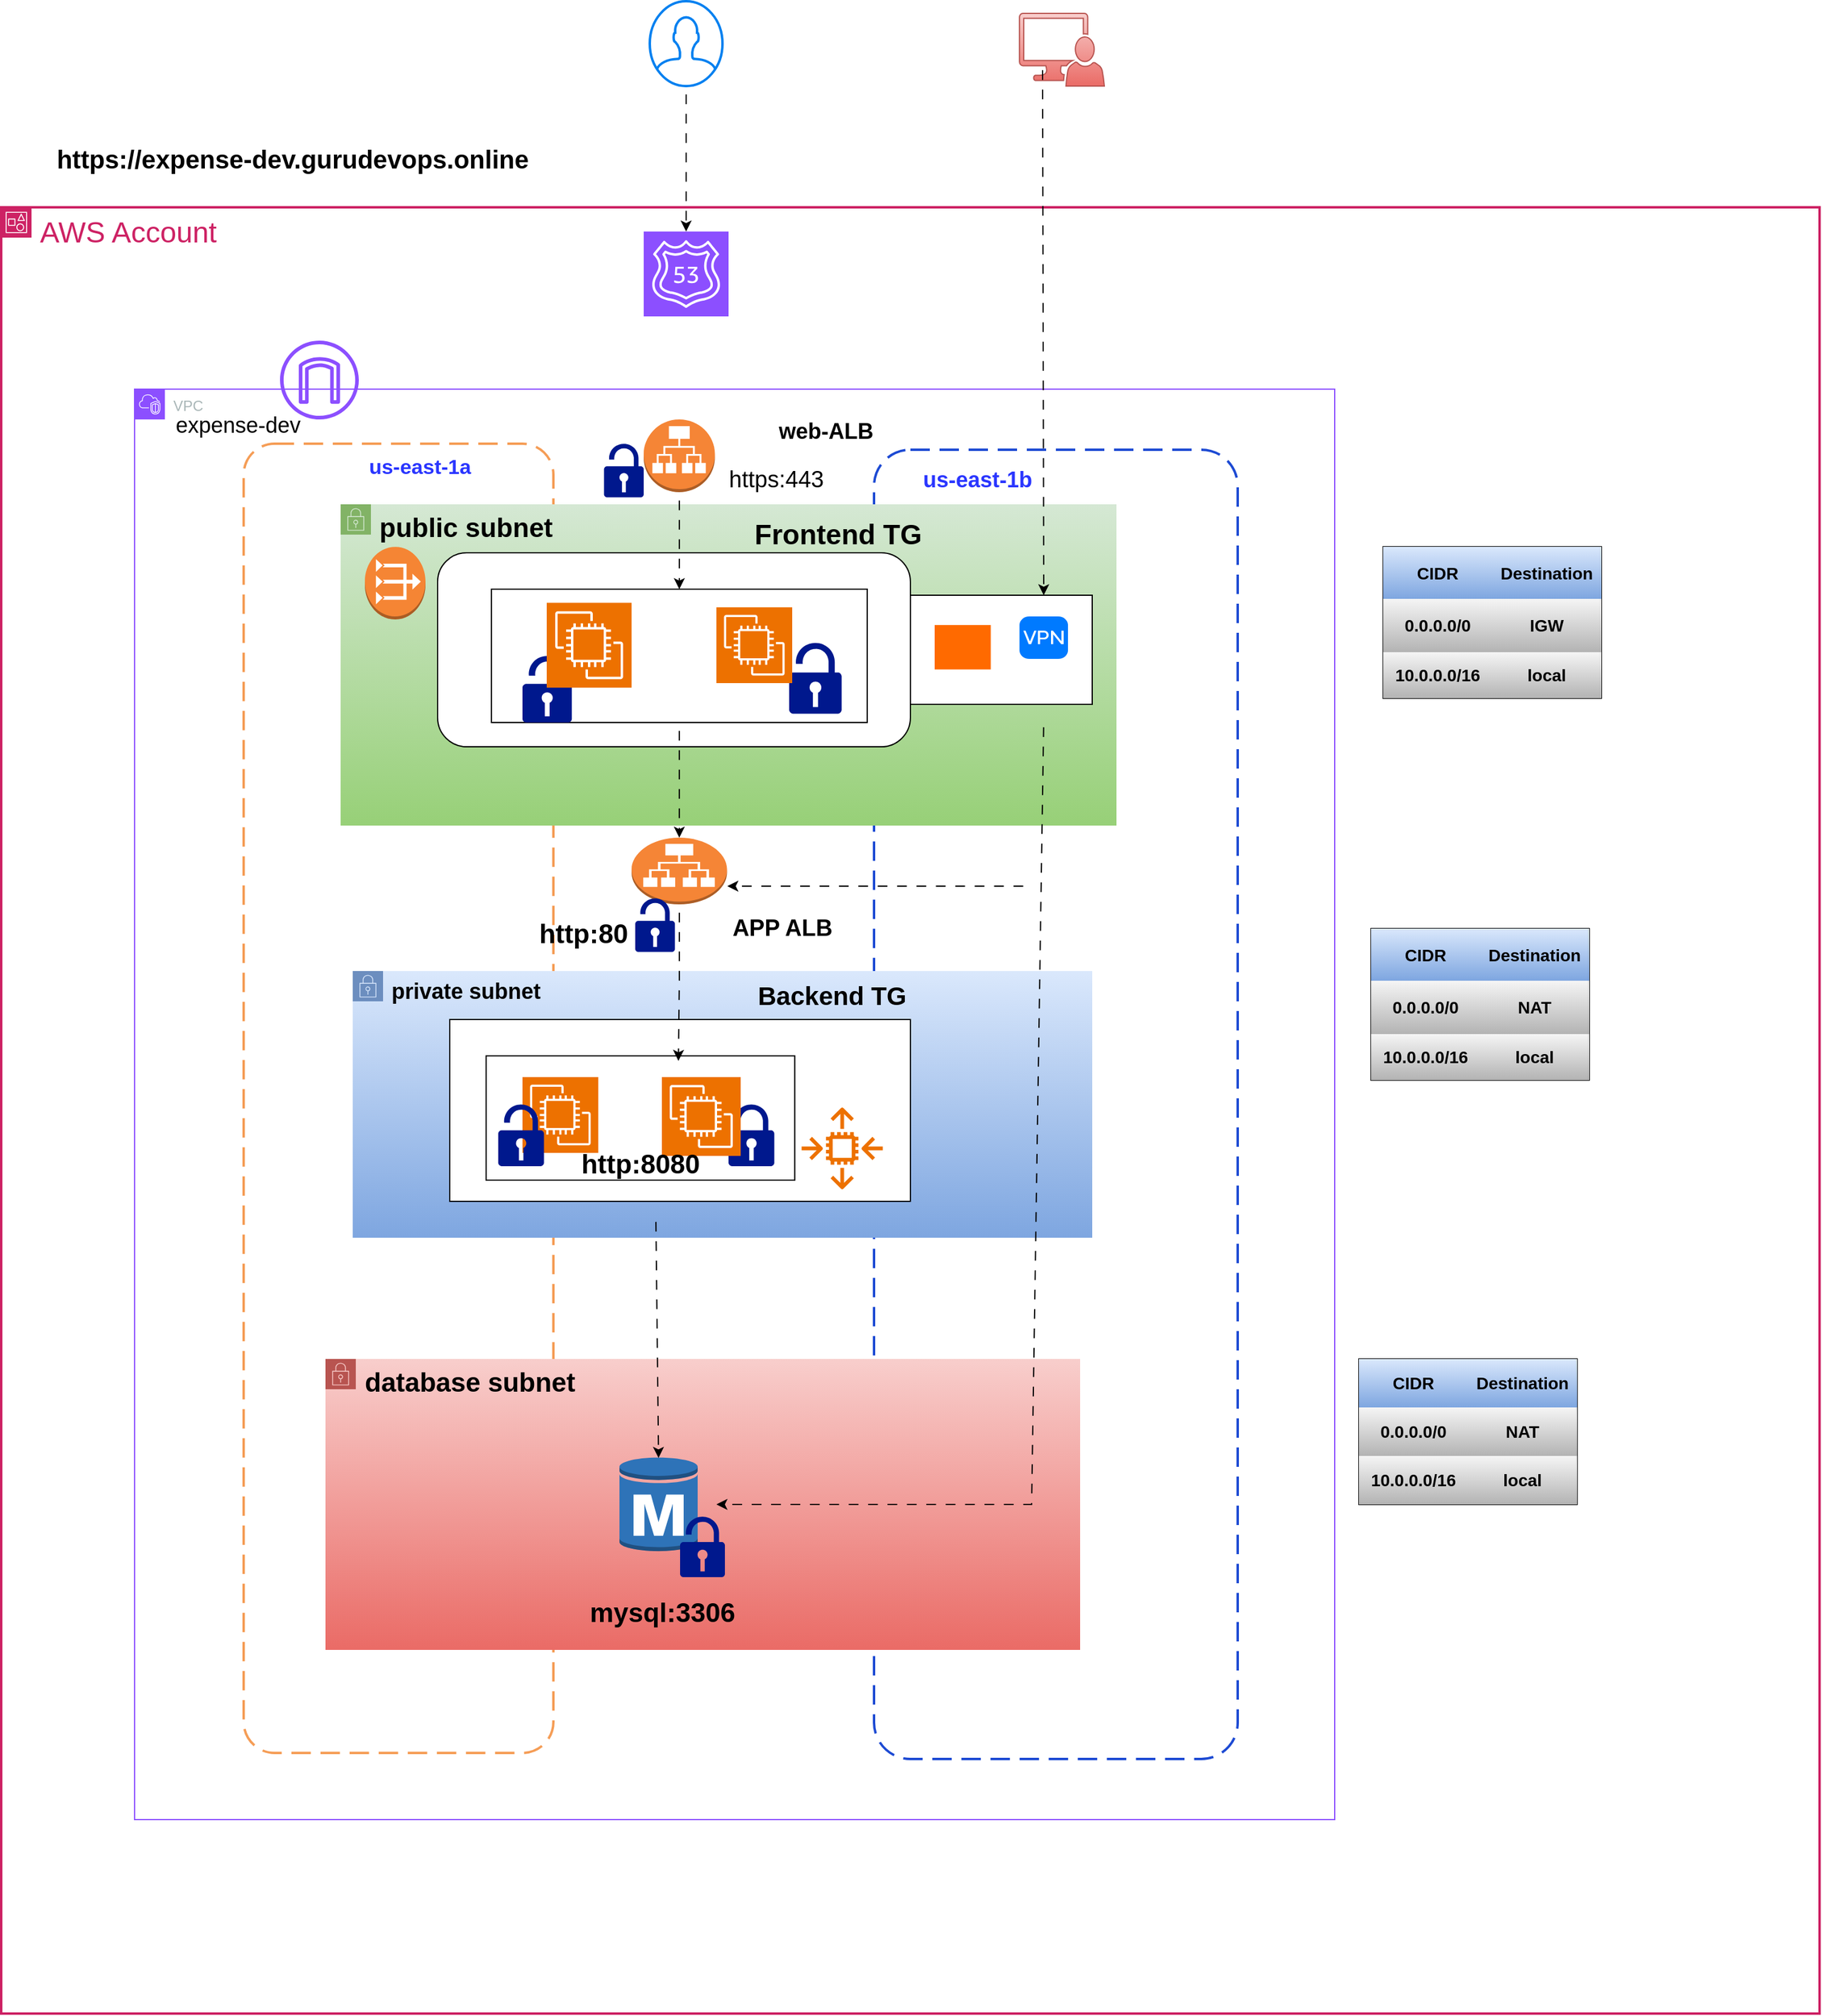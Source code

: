 <mxfile version="26.2.15">
  <diagram name="Page-1" id="vp1nK5lEmHjHC9K4giwZ">
    <mxGraphModel dx="4240" dy="2574" grid="1" gridSize="10" guides="1" tooltips="1" connect="1" arrows="1" fold="1" page="1" pageScale="1" pageWidth="850" pageHeight="1100" math="0" shadow="0">
      <root>
        <mxCell id="0" />
        <mxCell id="1" parent="0" />
        <mxCell id="snu1ZhS4cHu09ZBV1Wqe-69" value="" style="sketch=0;pointerEvents=1;shadow=0;dashed=0;html=1;strokeColor=#b85450;labelPosition=center;verticalLabelPosition=bottom;verticalAlign=top;align=center;fillColor=#f8cecc;shape=mxgraph.mscae.system_center.admin_console;gradientColor=#ea6b66;" parent="1" vertex="1">
          <mxGeometry x="-490" y="-880" width="70" height="60" as="geometry" />
        </mxCell>
        <mxCell id="DdtT8fx2l-fEaAFRYjGa-1" value="" style="html=1;verticalLabelPosition=bottom;align=center;labelBackgroundColor=#ffffff;verticalAlign=top;strokeWidth=2;strokeColor=#0080F0;shadow=0;dashed=0;shape=mxgraph.ios7.icons.user;" vertex="1" parent="1">
          <mxGeometry x="-795" y="-890" width="60" height="70" as="geometry" />
        </mxCell>
        <mxCell id="snu1ZhS4cHu09ZBV1Wqe-1" value="AWS Account" style="points=[[0,0],[0.25,0],[0.5,0],[0.75,0],[1,0],[1,0.25],[1,0.5],[1,0.75],[1,1],[0.75,1],[0.5,1],[0.25,1],[0,1],[0,0.75],[0,0.5],[0,0.25]];outlineConnect=0;gradientColor=none;html=1;whiteSpace=wrap;fontSize=24;fontStyle=0;container=1;pointerEvents=0;collapsible=0;recursiveResize=0;shape=mxgraph.aws4.group;grIcon=mxgraph.aws4.group_account;strokeColor=#CD2264;fillColor=none;verticalAlign=top;align=left;spacingLeft=30;fontColor=#CD2264;dashed=0;strokeWidth=2;" parent="1" vertex="1">
          <mxGeometry x="-1330" y="-720" width="1500" height="1490" as="geometry" />
        </mxCell>
        <mxCell id="snu1ZhS4cHu09ZBV1Wqe-2" value="VPC" style="points=[[0,0],[0.25,0],[0.5,0],[0.75,0],[1,0],[1,0.25],[1,0.5],[1,0.75],[1,1],[0.75,1],[0.5,1],[0.25,1],[0,1],[0,0.75],[0,0.5],[0,0.25]];outlineConnect=0;gradientColor=none;html=1;whiteSpace=wrap;fontSize=12;fontStyle=0;container=1;pointerEvents=0;collapsible=0;recursiveResize=0;shape=mxgraph.aws4.group;grIcon=mxgraph.aws4.group_vpc2;strokeColor=#8C4FFF;fillColor=none;verticalAlign=top;align=left;spacingLeft=30;fontColor=#AAB7B8;dashed=0;" parent="snu1ZhS4cHu09ZBV1Wqe-1" vertex="1">
          <mxGeometry x="110" y="150" width="990" height="1180" as="geometry" />
        </mxCell>
        <mxCell id="snu1ZhS4cHu09ZBV1Wqe-7" value="" style="rounded=1;arcSize=10;dashed=1;strokeColor=light-dark(#1d4ad3, #9a4e11);fillColor=none;gradientColor=none;dashPattern=8 4;strokeWidth=2;" parent="snu1ZhS4cHu09ZBV1Wqe-2" vertex="1">
          <mxGeometry x="610" y="50" width="300" height="1080" as="geometry" />
        </mxCell>
        <mxCell id="snu1ZhS4cHu09ZBV1Wqe-6" value="" style="rounded=1;arcSize=10;dashed=1;strokeColor=#F59D56;fillColor=none;gradientColor=none;dashPattern=8 4;strokeWidth=2;" parent="snu1ZhS4cHu09ZBV1Wqe-2" vertex="1">
          <mxGeometry x="90" y="45" width="255.5" height="1080" as="geometry" />
        </mxCell>
        <mxCell id="snu1ZhS4cHu09ZBV1Wqe-11" value="&lt;font style=&quot;font-size: 18px;&quot;&gt;&lt;b&gt;private subnet&lt;/b&gt;&lt;/font&gt;" style="points=[[0,0],[0.25,0],[0.5,0],[0.75,0],[1,0],[1,0.25],[1,0.5],[1,0.75],[1,1],[0.75,1],[0.5,1],[0.25,1],[0,1],[0,0.75],[0,0.5],[0,0.25]];outlineConnect=0;html=1;whiteSpace=wrap;fontSize=12;fontStyle=0;container=1;pointerEvents=0;collapsible=0;recursiveResize=0;shape=mxgraph.aws4.group;grIcon=mxgraph.aws4.group_security_group;grStroke=0;strokeColor=#6c8ebf;fillColor=#dae8fc;verticalAlign=top;align=left;spacingLeft=30;dashed=0;gradientColor=#7ea6e0;" parent="snu1ZhS4cHu09ZBV1Wqe-2" vertex="1">
          <mxGeometry x="180" y="480" width="610" height="220" as="geometry" />
        </mxCell>
        <mxCell id="DdtT8fx2l-fEaAFRYjGa-29" value="" style="rounded=1;whiteSpace=wrap;html=1;arcSize=0;" vertex="1" parent="snu1ZhS4cHu09ZBV1Wqe-11">
          <mxGeometry x="80" y="40" width="380" height="150" as="geometry" />
        </mxCell>
        <mxCell id="snu1ZhS4cHu09ZBV1Wqe-76" value="" style="rounded=0;whiteSpace=wrap;html=1;" parent="snu1ZhS4cHu09ZBV1Wqe-11" vertex="1">
          <mxGeometry x="110" y="70" width="254.62" height="102.5" as="geometry" />
        </mxCell>
        <mxCell id="-DxOXhttkhe_J2SDbOk9-1" value="" style="sketch=0;aspect=fixed;pointerEvents=1;shadow=0;dashed=0;html=1;strokeColor=none;labelPosition=center;verticalLabelPosition=bottom;verticalAlign=top;align=center;fillColor=#00188D;shape=mxgraph.mscae.enterprise.lock_unlocked" parent="snu1ZhS4cHu09ZBV1Wqe-11" vertex="1">
          <mxGeometry x="310" y="110" width="37.74" height="51" as="geometry" />
        </mxCell>
        <mxCell id="-DxOXhttkhe_J2SDbOk9-6" value="" style="sketch=0;outlineConnect=0;fontColor=#232F3E;gradientColor=none;fillColor=#ED7100;strokeColor=none;dashed=0;verticalLabelPosition=bottom;verticalAlign=top;align=center;html=1;fontSize=12;fontStyle=0;aspect=fixed;pointerEvents=1;shape=mxgraph.aws4.auto_scaling2;" parent="snu1ZhS4cHu09ZBV1Wqe-11" vertex="1">
          <mxGeometry x="370" y="112.5" width="67.5" height="67.5" as="geometry" />
        </mxCell>
        <mxCell id="DdtT8fx2l-fEaAFRYjGa-32" value="" style="sketch=0;points=[[0,0,0],[0.25,0,0],[0.5,0,0],[0.75,0,0],[1,0,0],[0,1,0],[0.25,1,0],[0.5,1,0],[0.75,1,0],[1,1,0],[0,0.25,0],[0,0.5,0],[0,0.75,0],[1,0.25,0],[1,0.5,0],[1,0.75,0]];outlineConnect=0;fontColor=#232F3E;fillColor=#ED7100;strokeColor=#ffffff;dashed=0;verticalLabelPosition=bottom;verticalAlign=top;align=center;html=1;fontSize=12;fontStyle=0;aspect=fixed;shape=mxgraph.aws4.resourceIcon;resIcon=mxgraph.aws4.ec2;direction=south;" vertex="1" parent="snu1ZhS4cHu09ZBV1Wqe-11">
          <mxGeometry x="255" y="87.5" width="65" height="65" as="geometry" />
        </mxCell>
        <mxCell id="DdtT8fx2l-fEaAFRYjGa-49" value="" style="sketch=0;points=[[0,0,0],[0.25,0,0],[0.5,0,0],[0.75,0,0],[1,0,0],[0,1,0],[0.25,1,0],[0.5,1,0],[0.75,1,0],[1,1,0],[0,0.25,0],[0,0.5,0],[0,0.75,0],[1,0.25,0],[1,0.5,0],[1,0.75,0]];outlineConnect=0;fontColor=#232F3E;fillColor=#ED7100;strokeColor=#ffffff;dashed=0;verticalLabelPosition=bottom;verticalAlign=top;align=center;html=1;fontSize=12;fontStyle=0;aspect=fixed;shape=mxgraph.aws4.resourceIcon;resIcon=mxgraph.aws4.ec2;direction=south;" vertex="1" parent="snu1ZhS4cHu09ZBV1Wqe-11">
          <mxGeometry x="140" y="87.5" width="62.5" height="62.5" as="geometry" />
        </mxCell>
        <mxCell id="DdtT8fx2l-fEaAFRYjGa-51" value="" style="sketch=0;aspect=fixed;pointerEvents=1;shadow=0;dashed=0;html=1;strokeColor=none;labelPosition=center;verticalLabelPosition=bottom;verticalAlign=top;align=center;fillColor=#00188D;shape=mxgraph.mscae.enterprise.lock_unlocked" vertex="1" parent="snu1ZhS4cHu09ZBV1Wqe-11">
          <mxGeometry x="120" y="110" width="37.74" height="51" as="geometry" />
        </mxCell>
        <mxCell id="DdtT8fx2l-fEaAFRYjGa-87" value="&lt;b&gt;&lt;font style=&quot;font-size: 21px;&quot;&gt;Backend TG&lt;/font&gt;&lt;/b&gt;" style="text;html=1;align=center;verticalAlign=middle;resizable=0;points=[];autosize=1;strokeColor=none;fillColor=none;" vertex="1" parent="snu1ZhS4cHu09ZBV1Wqe-11">
          <mxGeometry x="320" width="150" height="40" as="geometry" />
        </mxCell>
        <mxCell id="DdtT8fx2l-fEaAFRYjGa-94" value="&lt;b&gt;&lt;font&gt;http:8080&lt;/font&gt;&lt;/b&gt;" style="text;html=1;align=center;verticalAlign=middle;resizable=0;points=[];autosize=1;strokeColor=none;fillColor=none;fontSize=22;" vertex="1" parent="snu1ZhS4cHu09ZBV1Wqe-11">
          <mxGeometry x="177.31" y="140" width="120" height="40" as="geometry" />
        </mxCell>
        <mxCell id="snu1ZhS4cHu09ZBV1Wqe-15" value="&lt;b&gt;&lt;font style=&quot;font-size: 22px;&quot;&gt;database subnet&lt;/font&gt;&lt;/b&gt;" style="points=[[0,0],[0.25,0],[0.5,0],[0.75,0],[1,0],[1,0.25],[1,0.5],[1,0.75],[1,1],[0.75,1],[0.5,1],[0.25,1],[0,1],[0,0.75],[0,0.5],[0,0.25]];outlineConnect=0;html=1;whiteSpace=wrap;fontSize=12;fontStyle=0;container=1;pointerEvents=0;collapsible=0;recursiveResize=0;shape=mxgraph.aws4.group;grIcon=mxgraph.aws4.group_security_group;grStroke=0;strokeColor=#b85450;fillColor=#f8cecc;verticalAlign=top;align=left;spacingLeft=30;dashed=0;gradientColor=#ea6b66;" parent="snu1ZhS4cHu09ZBV1Wqe-2" vertex="1">
          <mxGeometry x="157.5" y="800" width="622.5" height="240" as="geometry" />
        </mxCell>
        <mxCell id="snu1ZhS4cHu09ZBV1Wqe-58" value="" style="outlineConnect=0;dashed=0;verticalLabelPosition=bottom;verticalAlign=top;align=center;html=1;shape=mxgraph.aws3.rds_db_instance;fillColor=#2E73B8;gradientColor=none;" parent="snu1ZhS4cHu09ZBV1Wqe-15" vertex="1">
          <mxGeometry x="242.51" y="80" width="64.5" height="80" as="geometry" />
        </mxCell>
        <mxCell id="snu1ZhS4cHu09ZBV1Wqe-59" value="" style="sketch=0;aspect=fixed;pointerEvents=1;shadow=0;dashed=0;html=1;strokeColor=none;labelPosition=center;verticalLabelPosition=bottom;verticalAlign=top;align=center;fillColor=#00188D;shape=mxgraph.mscae.enterprise.lock_unlocked" parent="snu1ZhS4cHu09ZBV1Wqe-15" vertex="1">
          <mxGeometry x="292.5" y="130" width="37.01" height="50" as="geometry" />
        </mxCell>
        <mxCell id="DdtT8fx2l-fEaAFRYjGa-97" value="&lt;b&gt;&lt;font&gt;mysql:3306&lt;/font&gt;&lt;/b&gt;" style="text;html=1;align=center;verticalAlign=middle;resizable=0;points=[];autosize=1;strokeColor=none;fillColor=none;fontSize=22;" vertex="1" parent="snu1ZhS4cHu09ZBV1Wqe-15">
          <mxGeometry x="207.5" y="190" width="140" height="40" as="geometry" />
        </mxCell>
        <mxCell id="snu1ZhS4cHu09ZBV1Wqe-23" value="&lt;font style=&quot;font-size: 22px;&quot;&gt;&lt;b&gt;public subnet&lt;/b&gt;&lt;/font&gt;" style="points=[[0,0],[0.25,0],[0.5,0],[0.75,0],[1,0],[1,0.25],[1,0.5],[1,0.75],[1,1],[0.75,1],[0.5,1],[0.25,1],[0,1],[0,0.75],[0,0.5],[0,0.25]];outlineConnect=0;html=1;whiteSpace=wrap;fontSize=12;fontStyle=0;container=1;pointerEvents=0;collapsible=0;recursiveResize=0;shape=mxgraph.aws4.group;grIcon=mxgraph.aws4.group_security_group;grStroke=0;strokeColor=#82b366;fillColor=#d5e8d4;verticalAlign=top;align=left;spacingLeft=30;dashed=0;gradientColor=#97d077;" parent="snu1ZhS4cHu09ZBV1Wqe-2" vertex="1">
          <mxGeometry x="170" y="95" width="640" height="265" as="geometry" />
        </mxCell>
        <mxCell id="kfcINKmC6DD-zsqxnV2i-9" value="" style="rounded=1;whiteSpace=wrap;html=1;" parent="snu1ZhS4cHu09ZBV1Wqe-23" vertex="1">
          <mxGeometry x="80" y="40" width="390" height="160" as="geometry" />
        </mxCell>
        <mxCell id="2kR_Qco9Klz7t-7Ovfso-1" value="" style="outlineConnect=0;dashed=0;verticalLabelPosition=bottom;verticalAlign=top;align=center;html=1;shape=mxgraph.aws3.vpc_nat_gateway;fillColor=#F58534;gradientColor=none;" parent="snu1ZhS4cHu09ZBV1Wqe-23" vertex="1">
          <mxGeometry x="20" y="35.1" width="50" height="59.9" as="geometry" />
        </mxCell>
        <mxCell id="kfcINKmC6DD-zsqxnV2i-1" value="" style="rounded=0;whiteSpace=wrap;html=1;" parent="snu1ZhS4cHu09ZBV1Wqe-23" vertex="1">
          <mxGeometry x="124.38" y="70" width="310" height="110" as="geometry" />
        </mxCell>
        <mxCell id="DdtT8fx2l-fEaAFRYjGa-53" value="" style="sketch=0;aspect=fixed;pointerEvents=1;shadow=0;dashed=0;html=1;strokeColor=none;labelPosition=center;verticalLabelPosition=bottom;verticalAlign=top;align=center;fillColor=#00188D;shape=mxgraph.mscae.enterprise.lock_unlocked" vertex="1" parent="snu1ZhS4cHu09ZBV1Wqe-23">
          <mxGeometry x="150" y="125" width="40.7" height="55" as="geometry" />
        </mxCell>
        <mxCell id="DdtT8fx2l-fEaAFRYjGa-56" value="" style="sketch=0;aspect=fixed;pointerEvents=1;shadow=0;dashed=0;html=1;strokeColor=none;labelPosition=center;verticalLabelPosition=bottom;verticalAlign=top;align=center;fillColor=#00188D;shape=mxgraph.mscae.enterprise.lock_unlocked" vertex="1" parent="snu1ZhS4cHu09ZBV1Wqe-23">
          <mxGeometry x="370.0" y="114.25" width="43.29" height="58.5" as="geometry" />
        </mxCell>
        <mxCell id="DdtT8fx2l-fEaAFRYjGa-59" value="" style="sketch=0;points=[[0,0,0],[0.25,0,0],[0.5,0,0],[0.75,0,0],[1,0,0],[0,1,0],[0.25,1,0],[0.5,1,0],[0.75,1,0],[1,1,0],[0,0.25,0],[0,0.5,0],[0,0.75,0],[1,0.25,0],[1,0.5,0],[1,0.75,0]];outlineConnect=0;fontColor=#232F3E;fillColor=#ED7100;strokeColor=#ffffff;dashed=0;verticalLabelPosition=bottom;verticalAlign=top;align=center;html=1;fontSize=12;fontStyle=0;aspect=fixed;shape=mxgraph.aws4.resourceIcon;resIcon=mxgraph.aws4.ec2;direction=south;" vertex="1" parent="snu1ZhS4cHu09ZBV1Wqe-23">
          <mxGeometry x="170" y="81.25" width="70" height="70" as="geometry" />
        </mxCell>
        <mxCell id="DdtT8fx2l-fEaAFRYjGa-60" value="" style="sketch=0;points=[[0,0,0],[0.25,0,0],[0.5,0,0],[0.75,0,0],[1,0,0],[0,1,0],[0.25,1,0],[0.5,1,0],[0.75,1,0],[1,1,0],[0,0.25,0],[0,0.5,0],[0,0.75,0],[1,0.25,0],[1,0.5,0],[1,0.75,0]];outlineConnect=0;fontColor=#232F3E;fillColor=#ED7100;strokeColor=#ffffff;dashed=0;verticalLabelPosition=bottom;verticalAlign=top;align=center;html=1;fontSize=12;fontStyle=0;aspect=fixed;shape=mxgraph.aws4.resourceIcon;resIcon=mxgraph.aws4.ec2;direction=south;" vertex="1" parent="snu1ZhS4cHu09ZBV1Wqe-23">
          <mxGeometry x="310" y="85" width="62.5" height="62.5" as="geometry" />
        </mxCell>
        <mxCell id="DdtT8fx2l-fEaAFRYjGa-88" value="&lt;b&gt;&lt;font style=&quot;font-size: 23px;&quot;&gt;Frontend TG&lt;/font&gt;&lt;/b&gt;" style="text;html=1;align=center;verticalAlign=middle;resizable=0;points=[];autosize=1;strokeColor=none;fillColor=none;" vertex="1" parent="snu1ZhS4cHu09ZBV1Wqe-23">
          <mxGeometry x="330" y="5" width="160" height="40" as="geometry" />
        </mxCell>
        <mxCell id="snu1ZhS4cHu09ZBV1Wqe-74" value="&lt;b&gt;&lt;font style=&quot;font-size: 17px;&quot;&gt;us-east-1a&lt;/font&gt;&lt;/b&gt;" style="text;html=1;align=center;verticalAlign=middle;resizable=0;points=[];autosize=1;strokeColor=none;fillColor=none;fontColor=#2A36FF;" parent="snu1ZhS4cHu09ZBV1Wqe-2" vertex="1">
          <mxGeometry x="180" y="50" width="110" height="30" as="geometry" />
        </mxCell>
        <mxCell id="snu1ZhS4cHu09ZBV1Wqe-73" value="&lt;b&gt;&lt;font style=&quot;font-size: 18px;&quot;&gt;us-east-1b&lt;/font&gt;&lt;/b&gt;" style="text;html=1;align=center;verticalAlign=middle;resizable=0;points=[];autosize=1;strokeColor=none;fillColor=none;fontColor=#2A36FF;" parent="snu1ZhS4cHu09ZBV1Wqe-2" vertex="1">
          <mxGeometry x="640" y="55" width="110" height="40" as="geometry" />
        </mxCell>
        <mxCell id="DdtT8fx2l-fEaAFRYjGa-79" value="" style="edgeStyle=orthogonalEdgeStyle;rounded=0;orthogonalLoop=1;jettySize=auto;html=1;entryX=0.5;entryY=0;entryDx=0;entryDy=0;flowAnimation=1;" edge="1" parent="snu1ZhS4cHu09ZBV1Wqe-2" source="cJABt7MItxLx58dAYeUD-1" target="kfcINKmC6DD-zsqxnV2i-1">
          <mxGeometry relative="1" as="geometry">
            <Array as="points">
              <mxPoint x="449" y="140" />
              <mxPoint x="449" y="140" />
            </Array>
          </mxGeometry>
        </mxCell>
        <mxCell id="cJABt7MItxLx58dAYeUD-1" value="" style="outlineConnect=0;dashed=0;verticalLabelPosition=bottom;verticalAlign=top;align=center;html=1;shape=mxgraph.aws3.application_load_balancer;fillColor=#F58536;gradientColor=none;" parent="snu1ZhS4cHu09ZBV1Wqe-2" vertex="1">
          <mxGeometry x="420" y="25" width="58.75" height="60" as="geometry" />
        </mxCell>
        <mxCell id="snu1ZhS4cHu09ZBV1Wqe-24" value="" style="sketch=0;outlineConnect=0;fontColor=#232F3E;gradientColor=none;fillColor=#8C4FFF;strokeColor=none;dashed=0;verticalLabelPosition=bottom;verticalAlign=top;align=center;html=1;fontSize=12;fontStyle=0;aspect=fixed;pointerEvents=1;shape=mxgraph.aws4.internet_gateway;" parent="snu1ZhS4cHu09ZBV1Wqe-2" vertex="1">
          <mxGeometry x="120" y="-40" width="65" height="65" as="geometry" />
        </mxCell>
        <mxCell id="DdtT8fx2l-fEaAFRYjGa-9" value="" style="rounded=0;whiteSpace=wrap;html=1;" vertex="1" parent="snu1ZhS4cHu09ZBV1Wqe-2">
          <mxGeometry x="640" y="170" width="150" height="90" as="geometry" />
        </mxCell>
        <mxCell id="snu1ZhS4cHu09ZBV1Wqe-65" value="" style="html=1;strokeWidth=1;shadow=0;dashed=0;shape=mxgraph.ios7.misc.vpn;fillColor=#007AFF;strokeColor=none;buttonText=;strokeColor2=#222222;fontColor=#222222;fontSize=8;verticalLabelPosition=bottom;verticalAlign=top;align=center;sketch=0;" parent="snu1ZhS4cHu09ZBV1Wqe-2" vertex="1">
          <mxGeometry x="730" y="187.52" width="40" height="34.97" as="geometry" />
        </mxCell>
        <mxCell id="snu1ZhS4cHu09ZBV1Wqe-63" value="" style="points=[];aspect=fixed;html=1;align=center;shadow=0;dashed=0;fillColor=#FF6A00;strokeColor=none;shape=mxgraph.alibaba_cloud.bastionhost;" parent="snu1ZhS4cHu09ZBV1Wqe-2" vertex="1">
          <mxGeometry x="660" y="194.59" width="46.31" height="36.65" as="geometry" />
        </mxCell>
        <mxCell id="DdtT8fx2l-fEaAFRYjGa-61" value="" style="sketch=0;aspect=fixed;pointerEvents=1;shadow=0;dashed=0;html=1;strokeColor=none;labelPosition=center;verticalLabelPosition=bottom;verticalAlign=top;align=center;fillColor=#00188D;shape=mxgraph.mscae.enterprise.lock_unlocked" vertex="1" parent="snu1ZhS4cHu09ZBV1Wqe-2">
          <mxGeometry x="387.26" y="45" width="32.74" height="44.25" as="geometry" />
        </mxCell>
        <mxCell id="DdtT8fx2l-fEaAFRYjGa-82" value="" style="edgeStyle=orthogonalEdgeStyle;rounded=0;orthogonalLoop=1;jettySize=auto;html=1;flowAnimation=1;entryX=0.623;entryY=0.04;entryDx=0;entryDy=0;entryPerimeter=0;" edge="1" parent="snu1ZhS4cHu09ZBV1Wqe-2" source="DdtT8fx2l-fEaAFRYjGa-62" target="snu1ZhS4cHu09ZBV1Wqe-76">
          <mxGeometry relative="1" as="geometry" />
        </mxCell>
        <mxCell id="DdtT8fx2l-fEaAFRYjGa-62" value="" style="outlineConnect=0;dashed=0;verticalLabelPosition=bottom;verticalAlign=top;align=center;html=1;shape=mxgraph.aws3.application_load_balancer;fillColor=#F58536;gradientColor=none;" vertex="1" parent="snu1ZhS4cHu09ZBV1Wqe-2">
          <mxGeometry x="410" y="370" width="78.75" height="55" as="geometry" />
        </mxCell>
        <mxCell id="DdtT8fx2l-fEaAFRYjGa-63" value="" style="sketch=0;aspect=fixed;pointerEvents=1;shadow=0;dashed=0;html=1;strokeColor=none;labelPosition=center;verticalLabelPosition=bottom;verticalAlign=top;align=center;fillColor=#00188D;shape=mxgraph.mscae.enterprise.lock_unlocked" vertex="1" parent="snu1ZhS4cHu09ZBV1Wqe-2">
          <mxGeometry x="413.01" y="420" width="32.74" height="44.25" as="geometry" />
        </mxCell>
        <mxCell id="DdtT8fx2l-fEaAFRYjGa-64" value="&lt;font&gt;expense-dev&lt;/font&gt;" style="text;html=1;align=center;verticalAlign=middle;resizable=0;points=[];autosize=1;strokeColor=none;fillColor=none;fontSize=18;" vertex="1" parent="snu1ZhS4cHu09ZBV1Wqe-2">
          <mxGeometry x="20" y="10" width="130" height="40" as="geometry" />
        </mxCell>
        <mxCell id="DdtT8fx2l-fEaAFRYjGa-66" value="&lt;font style=&quot;font-size: 19px;&quot;&gt;https:443&lt;/font&gt;" style="text;html=1;align=center;verticalAlign=middle;resizable=0;points=[];autosize=1;strokeColor=none;fillColor=none;" vertex="1" parent="snu1ZhS4cHu09ZBV1Wqe-2">
          <mxGeometry x="478.75" y="55" width="100" height="40" as="geometry" />
        </mxCell>
        <mxCell id="DdtT8fx2l-fEaAFRYjGa-65" value="&lt;font style=&quot;font-size: 18px;&quot;&gt;&lt;b&gt;web-ALB&lt;/b&gt;&lt;/font&gt;" style="text;html=1;align=center;verticalAlign=middle;resizable=0;points=[];autosize=1;strokeColor=none;fillColor=none;" vertex="1" parent="snu1ZhS4cHu09ZBV1Wqe-2">
          <mxGeometry x="520" y="15" width="100" height="40" as="geometry" />
        </mxCell>
        <mxCell id="DdtT8fx2l-fEaAFRYjGa-81" style="edgeStyle=orthogonalEdgeStyle;rounded=0;orthogonalLoop=1;jettySize=auto;html=1;entryX=0.5;entryY=0;entryDx=0;entryDy=0;entryPerimeter=0;flowAnimation=1;" edge="1" parent="snu1ZhS4cHu09ZBV1Wqe-2" source="kfcINKmC6DD-zsqxnV2i-1" target="DdtT8fx2l-fEaAFRYjGa-62">
          <mxGeometry relative="1" as="geometry" />
        </mxCell>
        <mxCell id="DdtT8fx2l-fEaAFRYjGa-83" value="&lt;b&gt;&lt;font style=&quot;font-size: 19px;&quot;&gt;APP ALB&lt;/font&gt;&lt;/b&gt;" style="text;html=1;align=center;verticalAlign=middle;resizable=0;points=[];autosize=1;strokeColor=none;fillColor=none;" vertex="1" parent="snu1ZhS4cHu09ZBV1Wqe-2">
          <mxGeometry x="478.75" y="425" width="110" height="40" as="geometry" />
        </mxCell>
        <mxCell id="DdtT8fx2l-fEaAFRYjGa-84" value="&lt;b&gt;&lt;font style=&quot;font-size: 22px;&quot;&gt;http:80&lt;/font&gt;&lt;/b&gt;" style="text;html=1;align=center;verticalAlign=middle;resizable=0;points=[];autosize=1;strokeColor=none;fillColor=none;" vertex="1" parent="snu1ZhS4cHu09ZBV1Wqe-2">
          <mxGeometry x="320" y="430" width="100" height="40" as="geometry" />
        </mxCell>
        <mxCell id="DdtT8fx2l-fEaAFRYjGa-93" value="" style="endArrow=classic;html=1;rounded=0;flowAnimation=1;" edge="1" parent="snu1ZhS4cHu09ZBV1Wqe-2">
          <mxGeometry width="50" height="50" relative="1" as="geometry">
            <mxPoint x="750" y="272" as="sourcePoint" />
            <mxPoint x="480" y="920" as="targetPoint" />
            <Array as="points">
              <mxPoint x="740" y="920" />
            </Array>
          </mxGeometry>
        </mxCell>
        <mxCell id="DdtT8fx2l-fEaAFRYjGa-96" value="" style="endArrow=classic;html=1;rounded=0;entryX=0.5;entryY=0.02;entryDx=0;entryDy=0;entryPerimeter=0;flowAnimation=1;" edge="1" parent="snu1ZhS4cHu09ZBV1Wqe-2" target="snu1ZhS4cHu09ZBV1Wqe-58">
          <mxGeometry width="50" height="50" relative="1" as="geometry">
            <mxPoint x="430" y="680" as="sourcePoint" />
            <mxPoint x="460" y="601.25" as="targetPoint" />
          </mxGeometry>
        </mxCell>
        <mxCell id="DdtT8fx2l-fEaAFRYjGa-99" value="" style="endArrow=classic;html=1;rounded=0;flowAnimation=1;" edge="1" parent="snu1ZhS4cHu09ZBV1Wqe-2">
          <mxGeometry width="50" height="50" relative="1" as="geometry">
            <mxPoint x="740" y="410" as="sourcePoint" />
            <mxPoint x="489" y="410" as="targetPoint" />
          </mxGeometry>
        </mxCell>
        <mxCell id="DdtT8fx2l-fEaAFRYjGa-3" value="" style="sketch=0;points=[[0,0,0],[0.25,0,0],[0.5,0,0],[0.75,0,0],[1,0,0],[0,1,0],[0.25,1,0],[0.5,1,0],[0.75,1,0],[1,1,0],[0,0.25,0],[0,0.5,0],[0,0.75,0],[1,0.25,0],[1,0.5,0],[1,0.75,0]];outlineConnect=0;fontColor=#232F3E;fillColor=#8C4FFF;strokeColor=#ffffff;dashed=0;verticalLabelPosition=bottom;verticalAlign=top;align=center;html=1;fontSize=12;fontStyle=0;aspect=fixed;shape=mxgraph.aws4.resourceIcon;resIcon=mxgraph.aws4.route_53;" vertex="1" parent="snu1ZhS4cHu09ZBV1Wqe-1">
          <mxGeometry x="530" y="20" width="70" height="70" as="geometry" />
        </mxCell>
        <mxCell id="snu1ZhS4cHu09ZBV1Wqe-36" value="" style="shape=table;startSize=0;container=1;collapsible=0;childLayout=tableLayout;" parent="snu1ZhS4cHu09ZBV1Wqe-1" vertex="1">
          <mxGeometry x="1120" y="950" width="180" height="120" as="geometry" />
        </mxCell>
        <mxCell id="snu1ZhS4cHu09ZBV1Wqe-37" value="" style="shape=tableRow;horizontal=0;startSize=0;swimlaneHead=0;swimlaneBody=0;strokeColor=inherit;top=0;left=0;bottom=0;right=0;collapsible=0;dropTarget=0;fillColor=none;points=[[0,0.5],[1,0.5]];portConstraint=eastwest;" parent="snu1ZhS4cHu09ZBV1Wqe-36" vertex="1">
          <mxGeometry width="180" height="40" as="geometry" />
        </mxCell>
        <mxCell id="snu1ZhS4cHu09ZBV1Wqe-38" value="&lt;b&gt;&lt;font style=&quot;font-size: 14px;&quot;&gt;CIDR&lt;/font&gt;&lt;/b&gt;" style="shape=partialRectangle;html=1;whiteSpace=wrap;connectable=0;strokeColor=#6c8ebf;overflow=hidden;fillColor=#dae8fc;top=0;left=0;bottom=0;right=0;pointerEvents=1;gradientColor=#7ea6e0;" parent="snu1ZhS4cHu09ZBV1Wqe-37" vertex="1">
          <mxGeometry width="90" height="40" as="geometry">
            <mxRectangle width="90" height="40" as="alternateBounds" />
          </mxGeometry>
        </mxCell>
        <mxCell id="snu1ZhS4cHu09ZBV1Wqe-39" value="&lt;b&gt;Destination&lt;/b&gt;" style="shape=partialRectangle;html=1;whiteSpace=wrap;connectable=0;strokeColor=#6c8ebf;overflow=hidden;fillColor=#dae8fc;top=0;left=0;bottom=0;right=0;pointerEvents=1;fontSize=14;gradientColor=#7ea6e0;" parent="snu1ZhS4cHu09ZBV1Wqe-37" vertex="1">
          <mxGeometry x="90" width="90" height="40" as="geometry">
            <mxRectangle width="90" height="40" as="alternateBounds" />
          </mxGeometry>
        </mxCell>
        <mxCell id="snu1ZhS4cHu09ZBV1Wqe-40" value="" style="shape=tableRow;horizontal=0;startSize=0;swimlaneHead=0;swimlaneBody=0;strokeColor=inherit;top=0;left=0;bottom=0;right=0;collapsible=0;dropTarget=0;fillColor=none;points=[[0,0.5],[1,0.5]];portConstraint=eastwest;" parent="snu1ZhS4cHu09ZBV1Wqe-36" vertex="1">
          <mxGeometry y="40" width="180" height="40" as="geometry" />
        </mxCell>
        <mxCell id="snu1ZhS4cHu09ZBV1Wqe-41" value="&lt;b&gt;&lt;font style=&quot;font-size: 14px;&quot;&gt;0.0.0.0/0&lt;/font&gt;&lt;/b&gt;" style="shape=partialRectangle;html=1;whiteSpace=wrap;connectable=0;strokeColor=#666666;overflow=hidden;fillColor=#f5f5f5;top=0;left=0;bottom=0;right=0;pointerEvents=1;gradientColor=#b3b3b3;" parent="snu1ZhS4cHu09ZBV1Wqe-40" vertex="1">
          <mxGeometry width="90" height="40" as="geometry">
            <mxRectangle width="90" height="40" as="alternateBounds" />
          </mxGeometry>
        </mxCell>
        <mxCell id="snu1ZhS4cHu09ZBV1Wqe-42" value="&lt;b&gt;&lt;font style=&quot;font-size: 14px;&quot;&gt;NAT&lt;/font&gt;&lt;/b&gt;" style="shape=partialRectangle;html=1;whiteSpace=wrap;connectable=0;strokeColor=#666666;overflow=hidden;fillColor=#f5f5f5;top=0;left=0;bottom=0;right=0;pointerEvents=1;gradientColor=#b3b3b3;" parent="snu1ZhS4cHu09ZBV1Wqe-40" vertex="1">
          <mxGeometry x="90" width="90" height="40" as="geometry">
            <mxRectangle width="90" height="40" as="alternateBounds" />
          </mxGeometry>
        </mxCell>
        <mxCell id="snu1ZhS4cHu09ZBV1Wqe-55" style="shape=tableRow;horizontal=0;startSize=0;swimlaneHead=0;swimlaneBody=0;strokeColor=inherit;top=0;left=0;bottom=0;right=0;collapsible=0;dropTarget=0;fillColor=none;points=[[0,0.5],[1,0.5]];portConstraint=eastwest;" parent="snu1ZhS4cHu09ZBV1Wqe-36" vertex="1">
          <mxGeometry y="80" width="180" height="40" as="geometry" />
        </mxCell>
        <mxCell id="snu1ZhS4cHu09ZBV1Wqe-56" value="&lt;b&gt;&lt;font style=&quot;font-size: 14px;&quot;&gt;10.0.0.0/16&lt;/font&gt;&lt;/b&gt;" style="shape=partialRectangle;html=1;whiteSpace=wrap;connectable=0;strokeColor=#666666;overflow=hidden;fillColor=#f5f5f5;top=0;left=0;bottom=0;right=0;pointerEvents=1;gradientColor=#b3b3b3;" parent="snu1ZhS4cHu09ZBV1Wqe-55" vertex="1">
          <mxGeometry width="90" height="40" as="geometry">
            <mxRectangle width="90" height="40" as="alternateBounds" />
          </mxGeometry>
        </mxCell>
        <mxCell id="snu1ZhS4cHu09ZBV1Wqe-57" value="&lt;b&gt;&lt;font style=&quot;font-size: 14px;&quot;&gt;local&lt;/font&gt;&lt;/b&gt;" style="shape=partialRectangle;html=1;whiteSpace=wrap;connectable=0;strokeColor=#666666;overflow=hidden;fillColor=#f5f5f5;top=0;left=0;bottom=0;right=0;pointerEvents=1;gradientColor=#b3b3b3;" parent="snu1ZhS4cHu09ZBV1Wqe-55" vertex="1">
          <mxGeometry x="90" width="90" height="40" as="geometry">
            <mxRectangle width="90" height="40" as="alternateBounds" />
          </mxGeometry>
        </mxCell>
        <mxCell id="snu1ZhS4cHu09ZBV1Wqe-49" style="shape=tableRow;horizontal=0;startSize=0;swimlaneHead=0;swimlaneBody=0;strokeColor=inherit;top=0;left=0;bottom=0;right=0;collapsible=0;dropTarget=0;fillColor=none;points=[[0,0.5],[1,0.5]];portConstraint=eastwest;" parent="snu1ZhS4cHu09ZBV1Wqe-1" vertex="1">
          <mxGeometry x="830" y="330" width="180" height="50" as="geometry" />
        </mxCell>
        <mxCell id="snu1ZhS4cHu09ZBV1Wqe-17" value="" style="shape=tableRow;horizontal=0;startSize=0;swimlaneHead=0;swimlaneBody=0;strokeColor=inherit;top=0;left=0;bottom=0;right=0;collapsible=0;dropTarget=0;fillColor=none;points=[[0,0.5],[1,0.5]];portConstraint=eastwest;" parent="snu1ZhS4cHu09ZBV1Wqe-1" vertex="1">
          <mxGeometry x="830" y="250" width="180" height="40" as="geometry" />
        </mxCell>
        <mxCell id="snu1ZhS4cHu09ZBV1Wqe-20" value="" style="shape=tableRow;horizontal=0;startSize=0;swimlaneHead=0;swimlaneBody=0;strokeColor=inherit;top=0;left=0;bottom=0;right=0;collapsible=0;dropTarget=0;fillColor=none;points=[[0,0.5],[1,0.5]];portConstraint=eastwest;" parent="snu1ZhS4cHu09ZBV1Wqe-1" vertex="1">
          <mxGeometry x="830" y="290" width="180" height="40" as="geometry" />
        </mxCell>
        <mxCell id="snu1ZhS4cHu09ZBV1Wqe-29" value="" style="shape=table;startSize=0;container=1;collapsible=0;childLayout=tableLayout;" parent="snu1ZhS4cHu09ZBV1Wqe-1" vertex="1">
          <mxGeometry x="1130" y="595" width="180" height="125" as="geometry" />
        </mxCell>
        <mxCell id="snu1ZhS4cHu09ZBV1Wqe-30" value="" style="shape=tableRow;horizontal=0;startSize=0;swimlaneHead=0;swimlaneBody=0;strokeColor=inherit;top=0;left=0;bottom=0;right=0;collapsible=0;dropTarget=0;fillColor=none;points=[[0,0.5],[1,0.5]];portConstraint=eastwest;" parent="snu1ZhS4cHu09ZBV1Wqe-29" vertex="1">
          <mxGeometry width="180" height="43" as="geometry" />
        </mxCell>
        <mxCell id="snu1ZhS4cHu09ZBV1Wqe-31" value="&lt;b&gt;&lt;font style=&quot;font-size: 14px;&quot;&gt;CIDR&lt;/font&gt;&lt;/b&gt;" style="shape=partialRectangle;html=1;whiteSpace=wrap;connectable=0;strokeColor=#6c8ebf;overflow=hidden;fillColor=#dae8fc;top=0;left=0;bottom=0;right=0;pointerEvents=1;gradientColor=#7ea6e0;" parent="snu1ZhS4cHu09ZBV1Wqe-30" vertex="1">
          <mxGeometry width="90" height="43" as="geometry">
            <mxRectangle width="90" height="43" as="alternateBounds" />
          </mxGeometry>
        </mxCell>
        <mxCell id="snu1ZhS4cHu09ZBV1Wqe-32" value="&lt;b&gt;Destination&lt;/b&gt;" style="shape=partialRectangle;html=1;whiteSpace=wrap;connectable=0;strokeColor=#6c8ebf;overflow=hidden;fillColor=#dae8fc;top=0;left=0;bottom=0;right=0;pointerEvents=1;fontSize=14;gradientColor=#7ea6e0;" parent="snu1ZhS4cHu09ZBV1Wqe-30" vertex="1">
          <mxGeometry x="90" width="90" height="43" as="geometry">
            <mxRectangle width="90" height="43" as="alternateBounds" />
          </mxGeometry>
        </mxCell>
        <mxCell id="snu1ZhS4cHu09ZBV1Wqe-33" value="" style="shape=tableRow;horizontal=0;startSize=0;swimlaneHead=0;swimlaneBody=0;strokeColor=inherit;top=0;left=0;bottom=0;right=0;collapsible=0;dropTarget=0;fillColor=none;points=[[0,0.5],[1,0.5]];portConstraint=eastwest;" parent="snu1ZhS4cHu09ZBV1Wqe-29" vertex="1">
          <mxGeometry y="43" width="180" height="44" as="geometry" />
        </mxCell>
        <mxCell id="snu1ZhS4cHu09ZBV1Wqe-34" value="&lt;b&gt;&lt;font style=&quot;font-size: 14px;&quot;&gt;0.0.0.0/0&lt;/font&gt;&lt;/b&gt;" style="shape=partialRectangle;html=1;whiteSpace=wrap;connectable=0;strokeColor=#666666;overflow=hidden;fillColor=#f5f5f5;top=0;left=0;bottom=0;right=0;pointerEvents=1;gradientColor=#b3b3b3;" parent="snu1ZhS4cHu09ZBV1Wqe-33" vertex="1">
          <mxGeometry width="90" height="44" as="geometry">
            <mxRectangle width="90" height="44" as="alternateBounds" />
          </mxGeometry>
        </mxCell>
        <mxCell id="snu1ZhS4cHu09ZBV1Wqe-35" value="&lt;b&gt;&lt;font style=&quot;font-size: 14px;&quot;&gt;NAT&lt;/font&gt;&lt;/b&gt;" style="shape=partialRectangle;html=1;whiteSpace=wrap;connectable=0;strokeColor=#666666;overflow=hidden;fillColor=#f5f5f5;top=0;left=0;bottom=0;right=0;pointerEvents=1;gradientColor=#b3b3b3;" parent="snu1ZhS4cHu09ZBV1Wqe-33" vertex="1">
          <mxGeometry x="90" width="90" height="44" as="geometry">
            <mxRectangle width="90" height="44" as="alternateBounds" />
          </mxGeometry>
        </mxCell>
        <mxCell id="snu1ZhS4cHu09ZBV1Wqe-52" style="shape=tableRow;horizontal=0;startSize=0;swimlaneHead=0;swimlaneBody=0;strokeColor=inherit;top=0;left=0;bottom=0;right=0;collapsible=0;dropTarget=0;fillColor=none;points=[[0,0.5],[1,0.5]];portConstraint=eastwest;" parent="snu1ZhS4cHu09ZBV1Wqe-29" vertex="1">
          <mxGeometry y="87" width="180" height="38" as="geometry" />
        </mxCell>
        <mxCell id="snu1ZhS4cHu09ZBV1Wqe-53" value="10.0.0.0/16" style="shape=partialRectangle;html=1;whiteSpace=wrap;connectable=0;strokeColor=#666666;overflow=hidden;fillColor=#f5f5f5;top=0;left=0;bottom=0;right=0;pointerEvents=1;gradientColor=#b3b3b3;fontSize=14;fontStyle=1" parent="snu1ZhS4cHu09ZBV1Wqe-52" vertex="1">
          <mxGeometry width="90" height="38" as="geometry">
            <mxRectangle width="90" height="38" as="alternateBounds" />
          </mxGeometry>
        </mxCell>
        <mxCell id="snu1ZhS4cHu09ZBV1Wqe-54" value="&lt;font style=&quot;font-size: 14px;&quot;&gt;&lt;b&gt;local&lt;/b&gt;&lt;/font&gt;" style="shape=partialRectangle;html=1;whiteSpace=wrap;connectable=0;strokeColor=#666666;overflow=hidden;fillColor=#f5f5f5;top=0;left=0;bottom=0;right=0;pointerEvents=1;gradientColor=#b3b3b3;" parent="snu1ZhS4cHu09ZBV1Wqe-52" vertex="1">
          <mxGeometry x="90" width="90" height="38" as="geometry">
            <mxRectangle width="90" height="38" as="alternateBounds" />
          </mxGeometry>
        </mxCell>
        <mxCell id="DdtT8fx2l-fEaAFRYjGa-34" value="" style="shape=table;startSize=0;container=1;collapsible=0;childLayout=tableLayout;" vertex="1" parent="snu1ZhS4cHu09ZBV1Wqe-1">
          <mxGeometry x="1140" y="280" width="180" height="125" as="geometry" />
        </mxCell>
        <mxCell id="DdtT8fx2l-fEaAFRYjGa-35" value="" style="shape=tableRow;horizontal=0;startSize=0;swimlaneHead=0;swimlaneBody=0;strokeColor=inherit;top=0;left=0;bottom=0;right=0;collapsible=0;dropTarget=0;fillColor=none;points=[[0,0.5],[1,0.5]];portConstraint=eastwest;" vertex="1" parent="DdtT8fx2l-fEaAFRYjGa-34">
          <mxGeometry width="180" height="43" as="geometry" />
        </mxCell>
        <mxCell id="DdtT8fx2l-fEaAFRYjGa-36" value="&lt;b&gt;&lt;font style=&quot;font-size: 14px;&quot;&gt;CIDR&lt;/font&gt;&lt;/b&gt;" style="shape=partialRectangle;html=1;whiteSpace=wrap;connectable=0;strokeColor=#6c8ebf;overflow=hidden;fillColor=#dae8fc;top=0;left=0;bottom=0;right=0;pointerEvents=1;gradientColor=#7ea6e0;" vertex="1" parent="DdtT8fx2l-fEaAFRYjGa-35">
          <mxGeometry width="90" height="43" as="geometry">
            <mxRectangle width="90" height="43" as="alternateBounds" />
          </mxGeometry>
        </mxCell>
        <mxCell id="DdtT8fx2l-fEaAFRYjGa-37" value="&lt;b&gt;Destination&lt;/b&gt;" style="shape=partialRectangle;html=1;whiteSpace=wrap;connectable=0;strokeColor=#6c8ebf;overflow=hidden;fillColor=#dae8fc;top=0;left=0;bottom=0;right=0;pointerEvents=1;fontSize=14;gradientColor=#7ea6e0;" vertex="1" parent="DdtT8fx2l-fEaAFRYjGa-35">
          <mxGeometry x="90" width="90" height="43" as="geometry">
            <mxRectangle width="90" height="43" as="alternateBounds" />
          </mxGeometry>
        </mxCell>
        <mxCell id="DdtT8fx2l-fEaAFRYjGa-38" value="" style="shape=tableRow;horizontal=0;startSize=0;swimlaneHead=0;swimlaneBody=0;strokeColor=inherit;top=0;left=0;bottom=0;right=0;collapsible=0;dropTarget=0;fillColor=none;points=[[0,0.5],[1,0.5]];portConstraint=eastwest;" vertex="1" parent="DdtT8fx2l-fEaAFRYjGa-34">
          <mxGeometry y="43" width="180" height="44" as="geometry" />
        </mxCell>
        <mxCell id="DdtT8fx2l-fEaAFRYjGa-39" value="&lt;b&gt;&lt;font style=&quot;font-size: 14px;&quot;&gt;0.0.0.0/0&lt;/font&gt;&lt;/b&gt;" style="shape=partialRectangle;html=1;whiteSpace=wrap;connectable=0;strokeColor=#666666;overflow=hidden;fillColor=#f5f5f5;top=0;left=0;bottom=0;right=0;pointerEvents=1;gradientColor=#b3b3b3;" vertex="1" parent="DdtT8fx2l-fEaAFRYjGa-38">
          <mxGeometry width="90" height="44" as="geometry">
            <mxRectangle width="90" height="44" as="alternateBounds" />
          </mxGeometry>
        </mxCell>
        <mxCell id="DdtT8fx2l-fEaAFRYjGa-40" value="&lt;b&gt;&lt;font style=&quot;font-size: 14px;&quot;&gt;IGW&lt;/font&gt;&lt;/b&gt;" style="shape=partialRectangle;html=1;whiteSpace=wrap;connectable=0;strokeColor=#666666;overflow=hidden;fillColor=#f5f5f5;top=0;left=0;bottom=0;right=0;pointerEvents=1;gradientColor=#b3b3b3;" vertex="1" parent="DdtT8fx2l-fEaAFRYjGa-38">
          <mxGeometry x="90" width="90" height="44" as="geometry">
            <mxRectangle width="90" height="44" as="alternateBounds" />
          </mxGeometry>
        </mxCell>
        <mxCell id="DdtT8fx2l-fEaAFRYjGa-41" style="shape=tableRow;horizontal=0;startSize=0;swimlaneHead=0;swimlaneBody=0;strokeColor=inherit;top=0;left=0;bottom=0;right=0;collapsible=0;dropTarget=0;fillColor=none;points=[[0,0.5],[1,0.5]];portConstraint=eastwest;" vertex="1" parent="DdtT8fx2l-fEaAFRYjGa-34">
          <mxGeometry y="87" width="180" height="38" as="geometry" />
        </mxCell>
        <mxCell id="DdtT8fx2l-fEaAFRYjGa-42" value="10.0.0.0/16" style="shape=partialRectangle;html=1;whiteSpace=wrap;connectable=0;strokeColor=#666666;overflow=hidden;fillColor=#f5f5f5;top=0;left=0;bottom=0;right=0;pointerEvents=1;gradientColor=#b3b3b3;fontSize=14;fontStyle=1" vertex="1" parent="DdtT8fx2l-fEaAFRYjGa-41">
          <mxGeometry width="90" height="38" as="geometry">
            <mxRectangle width="90" height="38" as="alternateBounds" />
          </mxGeometry>
        </mxCell>
        <mxCell id="DdtT8fx2l-fEaAFRYjGa-43" value="&lt;font style=&quot;font-size: 14px;&quot;&gt;&lt;b&gt;local&lt;/b&gt;&lt;/font&gt;" style="shape=partialRectangle;html=1;whiteSpace=wrap;connectable=0;strokeColor=#666666;overflow=hidden;fillColor=#f5f5f5;top=0;left=0;bottom=0;right=0;pointerEvents=1;gradientColor=#b3b3b3;" vertex="1" parent="DdtT8fx2l-fEaAFRYjGa-41">
          <mxGeometry x="90" width="90" height="38" as="geometry">
            <mxRectangle width="90" height="38" as="alternateBounds" />
          </mxGeometry>
        </mxCell>
        <mxCell id="DdtT8fx2l-fEaAFRYjGa-33" value="&lt;font style=&quot;font-size: 21px;&quot;&gt;https://expense-dev.gurudevops.online&lt;/font&gt;" style="text;html=1;align=center;verticalAlign=middle;resizable=0;points=[];autosize=1;strokeColor=none;fillColor=none;fontStyle=1;fontSize=19;" vertex="1" parent="1">
          <mxGeometry x="-1280" y="-780" width="380" height="40" as="geometry" />
        </mxCell>
        <mxCell id="DdtT8fx2l-fEaAFRYjGa-67" value="" style="endArrow=classic;html=1;rounded=0;entryX=0.5;entryY=0;entryDx=0;entryDy=0;entryPerimeter=0;flowAnimation=1;exitX=0.5;exitY=1;exitDx=0;exitDy=0;exitPerimeter=0;" edge="1" parent="1" source="DdtT8fx2l-fEaAFRYjGa-1" target="DdtT8fx2l-fEaAFRYjGa-3">
          <mxGeometry width="50" height="50" relative="1" as="geometry">
            <mxPoint x="-660" y="-770" as="sourcePoint" />
            <mxPoint x="-660" y="-680" as="targetPoint" />
          </mxGeometry>
        </mxCell>
        <mxCell id="DdtT8fx2l-fEaAFRYjGa-71" value="" style="endArrow=classic;html=1;rounded=0;flowAnimation=1;" edge="1" parent="1">
          <mxGeometry width="50" height="50" relative="1" as="geometry">
            <mxPoint x="-471" y="-840" as="sourcePoint" />
            <mxPoint x="-470" y="-400" as="targetPoint" />
          </mxGeometry>
        </mxCell>
      </root>
    </mxGraphModel>
  </diagram>
</mxfile>
